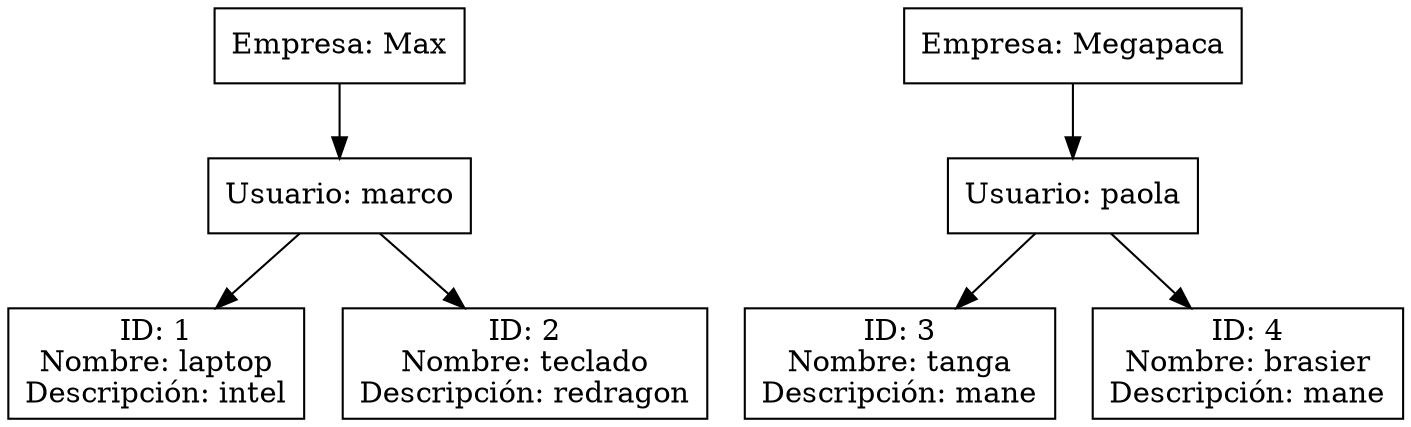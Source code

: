 digraph MatrizEmpresas {
    rankdir=TB;
    node [shape=rectangle];
    "Max" [label="Empresa: Max"];
    "M4RC0" [label="Usuario: marco"];
    "Max" -> "M4RC0";
    "1" [label="ID: 1\nNombre: laptop\nDescripción: intel"];
    "M4RC0" -> "1";
    "2" [label="ID: 2\nNombre: teclado\nDescripción: redragon"];
    "M4RC0" -> "2";
    "Megapaca" [label="Empresa: Megapaca"];
    "Paola1307" [label="Usuario: paola"];
    "Megapaca" -> "Paola1307";
    "3" [label="ID: 3\nNombre: tanga\nDescripción: mane"];
    "Paola1307" -> "3";
    "4" [label="ID: 4\nNombre: brasier\nDescripción: mane"];
    "Paola1307" -> "4";
}
